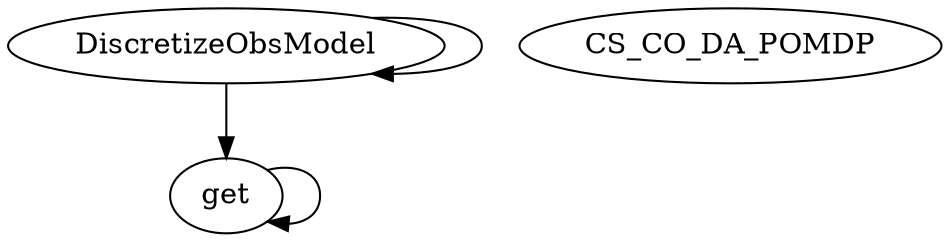 /* Created by mdot for Matlab */
digraph m2html {
  DiscretizeObsModel -> DiscretizeObsModel;
  DiscretizeObsModel -> get;
  get -> get;

  CS_CO_DA_POMDP [URL="CS_CO_DA_POMDP.html"];
  DiscretizeObsModel [URL="DiscretizeObsModel.html"];
  get [URL="get.html"];
}